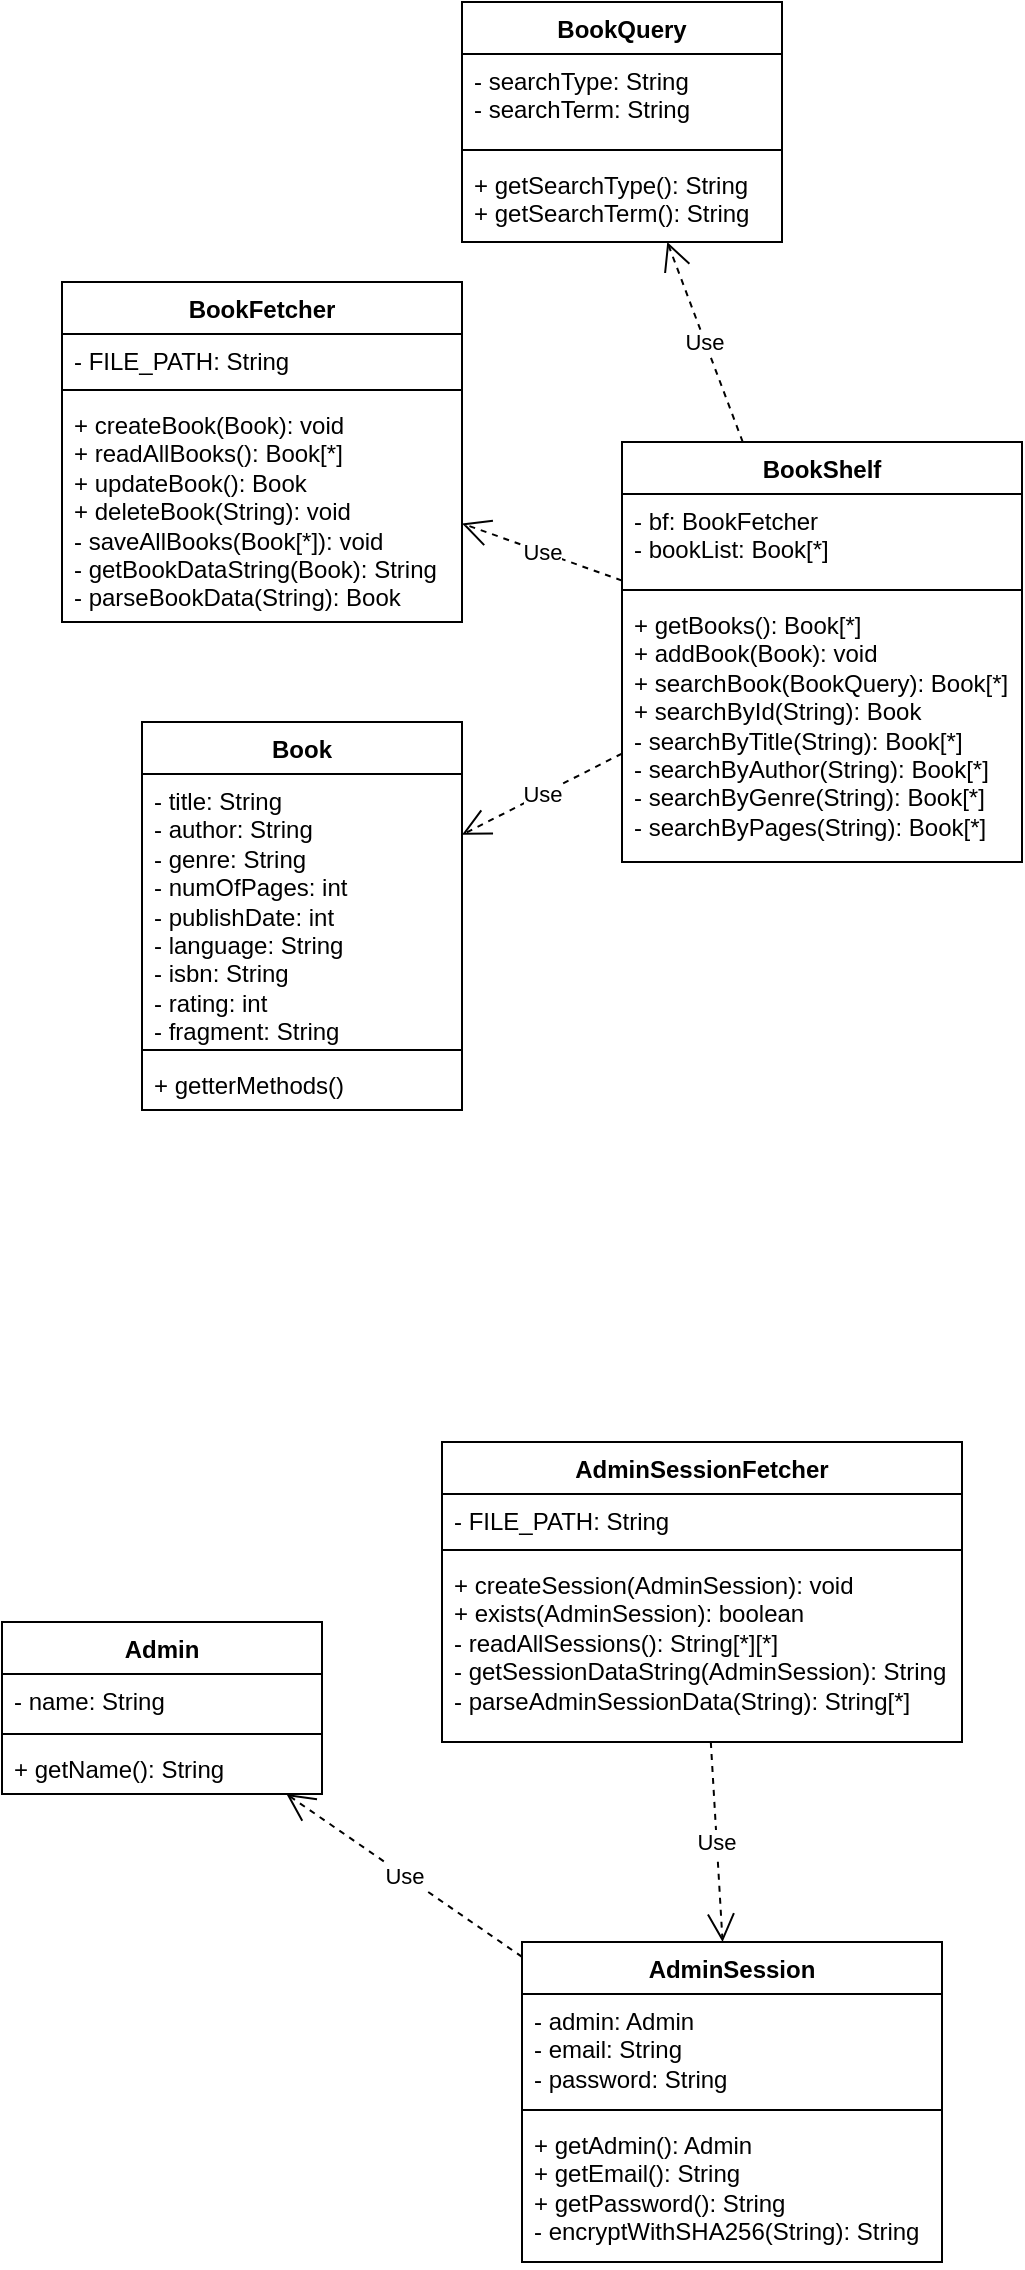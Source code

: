 <mxfile version="21.3.5" type="device">
  <diagram name="Página-1" id="4mPU4lr2s62tKvxQwFnp">
    <mxGraphModel dx="933" dy="1667" grid="1" gridSize="10" guides="1" tooltips="1" connect="1" arrows="1" fold="1" page="1" pageScale="1" pageWidth="827" pageHeight="1169" math="0" shadow="0">
      <root>
        <mxCell id="0" />
        <mxCell id="1" parent="0" />
        <mxCell id="4tWXT-aCaC6ENWi15IYO-1" value="Book" style="swimlane;fontStyle=1;align=center;verticalAlign=top;childLayout=stackLayout;horizontal=1;startSize=26;horizontalStack=0;resizeParent=1;resizeParentMax=0;resizeLast=0;collapsible=1;marginBottom=0;whiteSpace=wrap;html=1;" parent="1" vertex="1">
          <mxGeometry x="70" y="190" width="160" height="194" as="geometry" />
        </mxCell>
        <mxCell id="4tWXT-aCaC6ENWi15IYO-2" value="- title: String&lt;br&gt;- author: String&lt;br&gt;- genre: String&lt;br&gt;- numOfPages: int&lt;br&gt;- publishDate: int&lt;br&gt;- language: String&lt;br&gt;- isbn: String&lt;br&gt;- rating: int&lt;br&gt;- fragment: String&lt;br&gt;" style="text;strokeColor=none;fillColor=none;align=left;verticalAlign=top;spacingLeft=4;spacingRight=4;overflow=hidden;rotatable=0;points=[[0,0.5],[1,0.5]];portConstraint=eastwest;whiteSpace=wrap;html=1;" parent="4tWXT-aCaC6ENWi15IYO-1" vertex="1">
          <mxGeometry y="26" width="160" height="134" as="geometry" />
        </mxCell>
        <mxCell id="4tWXT-aCaC6ENWi15IYO-3" value="" style="line;strokeWidth=1;fillColor=none;align=left;verticalAlign=middle;spacingTop=-1;spacingLeft=3;spacingRight=3;rotatable=0;labelPosition=right;points=[];portConstraint=eastwest;strokeColor=inherit;" parent="4tWXT-aCaC6ENWi15IYO-1" vertex="1">
          <mxGeometry y="160" width="160" height="8" as="geometry" />
        </mxCell>
        <mxCell id="4tWXT-aCaC6ENWi15IYO-4" value="+ getterMethods()" style="text;strokeColor=none;fillColor=none;align=left;verticalAlign=top;spacingLeft=4;spacingRight=4;overflow=hidden;rotatable=0;points=[[0,0.5],[1,0.5]];portConstraint=eastwest;whiteSpace=wrap;html=1;" parent="4tWXT-aCaC6ENWi15IYO-1" vertex="1">
          <mxGeometry y="168" width="160" height="26" as="geometry" />
        </mxCell>
        <mxCell id="4tWXT-aCaC6ENWi15IYO-5" value="BookFetcher" style="swimlane;fontStyle=1;align=center;verticalAlign=top;childLayout=stackLayout;horizontal=1;startSize=26;horizontalStack=0;resizeParent=1;resizeParentMax=0;resizeLast=0;collapsible=1;marginBottom=0;whiteSpace=wrap;html=1;" parent="1" vertex="1">
          <mxGeometry x="30" y="-30" width="200" height="170" as="geometry" />
        </mxCell>
        <mxCell id="4tWXT-aCaC6ENWi15IYO-6" value="- FILE_PATH: String" style="text;strokeColor=none;fillColor=none;align=left;verticalAlign=top;spacingLeft=4;spacingRight=4;overflow=hidden;rotatable=0;points=[[0,0.5],[1,0.5]];portConstraint=eastwest;whiteSpace=wrap;html=1;" parent="4tWXT-aCaC6ENWi15IYO-5" vertex="1">
          <mxGeometry y="26" width="200" height="24" as="geometry" />
        </mxCell>
        <mxCell id="4tWXT-aCaC6ENWi15IYO-7" value="" style="line;strokeWidth=1;fillColor=none;align=left;verticalAlign=middle;spacingTop=-1;spacingLeft=3;spacingRight=3;rotatable=0;labelPosition=right;points=[];portConstraint=eastwest;strokeColor=inherit;" parent="4tWXT-aCaC6ENWi15IYO-5" vertex="1">
          <mxGeometry y="50" width="200" height="8" as="geometry" />
        </mxCell>
        <mxCell id="4tWXT-aCaC6ENWi15IYO-8" value="+ createBook(Book): void&lt;br&gt;+ readAllBooks(): Book[*]&lt;br&gt;+ updateBook(): Book&lt;br&gt;+ deleteBook(String): void&lt;br&gt;- saveAllBooks(Book[*]): void&lt;br&gt;- getBookDataString(Book): String&lt;br&gt;- parseBookData(String): Book" style="text;strokeColor=none;fillColor=none;align=left;verticalAlign=top;spacingLeft=4;spacingRight=4;overflow=hidden;rotatable=0;points=[[0,0.5],[1,0.5]];portConstraint=eastwest;whiteSpace=wrap;html=1;" parent="4tWXT-aCaC6ENWi15IYO-5" vertex="1">
          <mxGeometry y="58" width="200" height="112" as="geometry" />
        </mxCell>
        <mxCell id="4tWXT-aCaC6ENWi15IYO-9" value="BookShelf" style="swimlane;fontStyle=1;align=center;verticalAlign=top;childLayout=stackLayout;horizontal=1;startSize=26;horizontalStack=0;resizeParent=1;resizeParentMax=0;resizeLast=0;collapsible=1;marginBottom=0;whiteSpace=wrap;html=1;" parent="1" vertex="1">
          <mxGeometry x="310" y="50" width="200" height="210" as="geometry" />
        </mxCell>
        <mxCell id="4tWXT-aCaC6ENWi15IYO-10" value="- bf: BookFetcher&lt;br&gt;- bookList: Book[*]" style="text;strokeColor=none;fillColor=none;align=left;verticalAlign=top;spacingLeft=4;spacingRight=4;overflow=hidden;rotatable=0;points=[[0,0.5],[1,0.5]];portConstraint=eastwest;whiteSpace=wrap;html=1;" parent="4tWXT-aCaC6ENWi15IYO-9" vertex="1">
          <mxGeometry y="26" width="200" height="44" as="geometry" />
        </mxCell>
        <mxCell id="4tWXT-aCaC6ENWi15IYO-11" value="" style="line;strokeWidth=1;fillColor=none;align=left;verticalAlign=middle;spacingTop=-1;spacingLeft=3;spacingRight=3;rotatable=0;labelPosition=right;points=[];portConstraint=eastwest;strokeColor=inherit;" parent="4tWXT-aCaC6ENWi15IYO-9" vertex="1">
          <mxGeometry y="70" width="200" height="8" as="geometry" />
        </mxCell>
        <mxCell id="4tWXT-aCaC6ENWi15IYO-12" value="+ getBooks(): Book[*]&lt;br&gt;+ addBook(Book): void&lt;br&gt;+ searchBook(BookQuery): Book[*]&lt;br&gt;+ searchById(String): Book&lt;br&gt;- searchByTitle(String): Book[*]&lt;br&gt;- searchByAuthor(String): Book[*]&lt;br&gt;- searchByGenre(String): Book[*]&lt;br&gt;- searchByPages(String): Book[*]" style="text;strokeColor=none;fillColor=none;align=left;verticalAlign=top;spacingLeft=4;spacingRight=4;overflow=hidden;rotatable=0;points=[[0,0.5],[1,0.5]];portConstraint=eastwest;whiteSpace=wrap;html=1;" parent="4tWXT-aCaC6ENWi15IYO-9" vertex="1">
          <mxGeometry y="78" width="200" height="132" as="geometry" />
        </mxCell>
        <mxCell id="dIZB34I-WgGZke6jYAYB-6" value="Use" style="endArrow=open;endSize=12;dashed=1;html=1;rounded=0;" parent="1" source="4tWXT-aCaC6ENWi15IYO-9" target="4tWXT-aCaC6ENWi15IYO-1" edge="1">
          <mxGeometry x="0.004" width="160" relative="1" as="geometry">
            <mxPoint x="330" y="340" as="sourcePoint" />
            <mxPoint x="490" y="340" as="targetPoint" />
            <mxPoint as="offset" />
          </mxGeometry>
        </mxCell>
        <mxCell id="dIZB34I-WgGZke6jYAYB-7" value="Use" style="endArrow=open;endSize=12;dashed=1;html=1;rounded=0;" parent="1" source="4tWXT-aCaC6ENWi15IYO-9" target="4tWXT-aCaC6ENWi15IYO-5" edge="1">
          <mxGeometry x="0.004" width="160" relative="1" as="geometry">
            <mxPoint x="290" y="406" as="sourcePoint" />
            <mxPoint x="180" y="453" as="targetPoint" />
            <mxPoint as="offset" />
          </mxGeometry>
        </mxCell>
        <mxCell id="dIZB34I-WgGZke6jYAYB-8" value="BookQuery" style="swimlane;fontStyle=1;align=center;verticalAlign=top;childLayout=stackLayout;horizontal=1;startSize=26;horizontalStack=0;resizeParent=1;resizeParentMax=0;resizeLast=0;collapsible=1;marginBottom=0;whiteSpace=wrap;html=1;" parent="1" vertex="1">
          <mxGeometry x="230" y="-170" width="160" height="120" as="geometry" />
        </mxCell>
        <mxCell id="dIZB34I-WgGZke6jYAYB-9" value="- searchType: String&lt;br&gt;- searchTerm: String" style="text;strokeColor=none;fillColor=none;align=left;verticalAlign=top;spacingLeft=4;spacingRight=4;overflow=hidden;rotatable=0;points=[[0,0.5],[1,0.5]];portConstraint=eastwest;whiteSpace=wrap;html=1;" parent="dIZB34I-WgGZke6jYAYB-8" vertex="1">
          <mxGeometry y="26" width="160" height="44" as="geometry" />
        </mxCell>
        <mxCell id="dIZB34I-WgGZke6jYAYB-10" value="" style="line;strokeWidth=1;fillColor=none;align=left;verticalAlign=middle;spacingTop=-1;spacingLeft=3;spacingRight=3;rotatable=0;labelPosition=right;points=[];portConstraint=eastwest;strokeColor=inherit;" parent="dIZB34I-WgGZke6jYAYB-8" vertex="1">
          <mxGeometry y="70" width="160" height="8" as="geometry" />
        </mxCell>
        <mxCell id="dIZB34I-WgGZke6jYAYB-11" value="+ getSearchType(): String&lt;br&gt;+ getSearchTerm(): String" style="text;strokeColor=none;fillColor=none;align=left;verticalAlign=top;spacingLeft=4;spacingRight=4;overflow=hidden;rotatable=0;points=[[0,0.5],[1,0.5]];portConstraint=eastwest;whiteSpace=wrap;html=1;" parent="dIZB34I-WgGZke6jYAYB-8" vertex="1">
          <mxGeometry y="78" width="160" height="42" as="geometry" />
        </mxCell>
        <mxCell id="dIZB34I-WgGZke6jYAYB-12" value="Use" style="endArrow=open;endSize=12;dashed=1;html=1;rounded=0;" parent="1" source="4tWXT-aCaC6ENWi15IYO-9" target="dIZB34I-WgGZke6jYAYB-8" edge="1">
          <mxGeometry x="0.004" width="160" relative="1" as="geometry">
            <mxPoint x="290" y="376" as="sourcePoint" />
            <mxPoint x="200" y="314" as="targetPoint" />
            <mxPoint as="offset" />
          </mxGeometry>
        </mxCell>
        <mxCell id="J5a1KQzF_jobR1D2DRcX-1" value="Admin" style="swimlane;fontStyle=1;align=center;verticalAlign=top;childLayout=stackLayout;horizontal=1;startSize=26;horizontalStack=0;resizeParent=1;resizeParentMax=0;resizeLast=0;collapsible=1;marginBottom=0;whiteSpace=wrap;html=1;" vertex="1" parent="1">
          <mxGeometry y="640" width="160" height="86" as="geometry" />
        </mxCell>
        <mxCell id="J5a1KQzF_jobR1D2DRcX-2" value="- name: String" style="text;strokeColor=none;fillColor=none;align=left;verticalAlign=top;spacingLeft=4;spacingRight=4;overflow=hidden;rotatable=0;points=[[0,0.5],[1,0.5]];portConstraint=eastwest;whiteSpace=wrap;html=1;" vertex="1" parent="J5a1KQzF_jobR1D2DRcX-1">
          <mxGeometry y="26" width="160" height="26" as="geometry" />
        </mxCell>
        <mxCell id="J5a1KQzF_jobR1D2DRcX-3" value="" style="line;strokeWidth=1;fillColor=none;align=left;verticalAlign=middle;spacingTop=-1;spacingLeft=3;spacingRight=3;rotatable=0;labelPosition=right;points=[];portConstraint=eastwest;strokeColor=inherit;" vertex="1" parent="J5a1KQzF_jobR1D2DRcX-1">
          <mxGeometry y="52" width="160" height="8" as="geometry" />
        </mxCell>
        <mxCell id="J5a1KQzF_jobR1D2DRcX-4" value="+ getName(): String" style="text;strokeColor=none;fillColor=none;align=left;verticalAlign=top;spacingLeft=4;spacingRight=4;overflow=hidden;rotatable=0;points=[[0,0.5],[1,0.5]];portConstraint=eastwest;whiteSpace=wrap;html=1;" vertex="1" parent="J5a1KQzF_jobR1D2DRcX-1">
          <mxGeometry y="60" width="160" height="26" as="geometry" />
        </mxCell>
        <mxCell id="J5a1KQzF_jobR1D2DRcX-5" value="AdminSession" style="swimlane;fontStyle=1;align=center;verticalAlign=top;childLayout=stackLayout;horizontal=1;startSize=26;horizontalStack=0;resizeParent=1;resizeParentMax=0;resizeLast=0;collapsible=1;marginBottom=0;whiteSpace=wrap;html=1;" vertex="1" parent="1">
          <mxGeometry x="260" y="800" width="210" height="160" as="geometry" />
        </mxCell>
        <mxCell id="J5a1KQzF_jobR1D2DRcX-6" value="- admin: Admin&lt;br&gt;- email: String&lt;br&gt;- password: String" style="text;strokeColor=none;fillColor=none;align=left;verticalAlign=top;spacingLeft=4;spacingRight=4;overflow=hidden;rotatable=0;points=[[0,0.5],[1,0.5]];portConstraint=eastwest;whiteSpace=wrap;html=1;" vertex="1" parent="J5a1KQzF_jobR1D2DRcX-5">
          <mxGeometry y="26" width="210" height="54" as="geometry" />
        </mxCell>
        <mxCell id="J5a1KQzF_jobR1D2DRcX-7" value="" style="line;strokeWidth=1;fillColor=none;align=left;verticalAlign=middle;spacingTop=-1;spacingLeft=3;spacingRight=3;rotatable=0;labelPosition=right;points=[];portConstraint=eastwest;strokeColor=inherit;" vertex="1" parent="J5a1KQzF_jobR1D2DRcX-5">
          <mxGeometry y="80" width="210" height="8" as="geometry" />
        </mxCell>
        <mxCell id="J5a1KQzF_jobR1D2DRcX-8" value="+ getAdmin(): Admin&lt;br&gt;+ getEmail(): String&lt;br&gt;+ getPassword(): String&lt;br&gt;- encryptWithSHA256(String): String" style="text;strokeColor=none;fillColor=none;align=left;verticalAlign=top;spacingLeft=4;spacingRight=4;overflow=hidden;rotatable=0;points=[[0,0.5],[1,0.5]];portConstraint=eastwest;whiteSpace=wrap;html=1;" vertex="1" parent="J5a1KQzF_jobR1D2DRcX-5">
          <mxGeometry y="88" width="210" height="72" as="geometry" />
        </mxCell>
        <mxCell id="J5a1KQzF_jobR1D2DRcX-9" value="AdminSessionFetcher" style="swimlane;fontStyle=1;align=center;verticalAlign=top;childLayout=stackLayout;horizontal=1;startSize=26;horizontalStack=0;resizeParent=1;resizeParentMax=0;resizeLast=0;collapsible=1;marginBottom=0;whiteSpace=wrap;html=1;" vertex="1" parent="1">
          <mxGeometry x="220" y="550" width="260" height="150" as="geometry" />
        </mxCell>
        <mxCell id="J5a1KQzF_jobR1D2DRcX-10" value="- FILE_PATH: String" style="text;strokeColor=none;fillColor=none;align=left;verticalAlign=top;spacingLeft=4;spacingRight=4;overflow=hidden;rotatable=0;points=[[0,0.5],[1,0.5]];portConstraint=eastwest;whiteSpace=wrap;html=1;" vertex="1" parent="J5a1KQzF_jobR1D2DRcX-9">
          <mxGeometry y="26" width="260" height="24" as="geometry" />
        </mxCell>
        <mxCell id="J5a1KQzF_jobR1D2DRcX-11" value="" style="line;strokeWidth=1;fillColor=none;align=left;verticalAlign=middle;spacingTop=-1;spacingLeft=3;spacingRight=3;rotatable=0;labelPosition=right;points=[];portConstraint=eastwest;strokeColor=inherit;" vertex="1" parent="J5a1KQzF_jobR1D2DRcX-9">
          <mxGeometry y="50" width="260" height="8" as="geometry" />
        </mxCell>
        <mxCell id="J5a1KQzF_jobR1D2DRcX-12" value="+ createSession(AdminSession): void&lt;br&gt;+ exists(AdminSession): boolean&lt;br&gt;- readAllSessions(): String[*][*]&lt;br&gt;- getSessionDataString(AdminSession): String&lt;br&gt;- parseAdminSessionData(String): String[*]" style="text;strokeColor=none;fillColor=none;align=left;verticalAlign=top;spacingLeft=4;spacingRight=4;overflow=hidden;rotatable=0;points=[[0,0.5],[1,0.5]];portConstraint=eastwest;whiteSpace=wrap;html=1;" vertex="1" parent="J5a1KQzF_jobR1D2DRcX-9">
          <mxGeometry y="58" width="260" height="92" as="geometry" />
        </mxCell>
        <mxCell id="J5a1KQzF_jobR1D2DRcX-14" value="Use" style="endArrow=open;endSize=12;dashed=1;html=1;rounded=0;" edge="1" parent="1" source="J5a1KQzF_jobR1D2DRcX-5" target="J5a1KQzF_jobR1D2DRcX-1">
          <mxGeometry width="160" relative="1" as="geometry">
            <mxPoint x="130" y="810" as="sourcePoint" />
            <mxPoint x="290" y="810" as="targetPoint" />
          </mxGeometry>
        </mxCell>
        <mxCell id="J5a1KQzF_jobR1D2DRcX-15" value="Use" style="endArrow=open;endSize=12;dashed=1;html=1;rounded=0;" edge="1" parent="1" source="J5a1KQzF_jobR1D2DRcX-9" target="J5a1KQzF_jobR1D2DRcX-5">
          <mxGeometry width="160" relative="1" as="geometry">
            <mxPoint x="470" y="730" as="sourcePoint" />
            <mxPoint x="630" y="730" as="targetPoint" />
          </mxGeometry>
        </mxCell>
      </root>
    </mxGraphModel>
  </diagram>
</mxfile>
